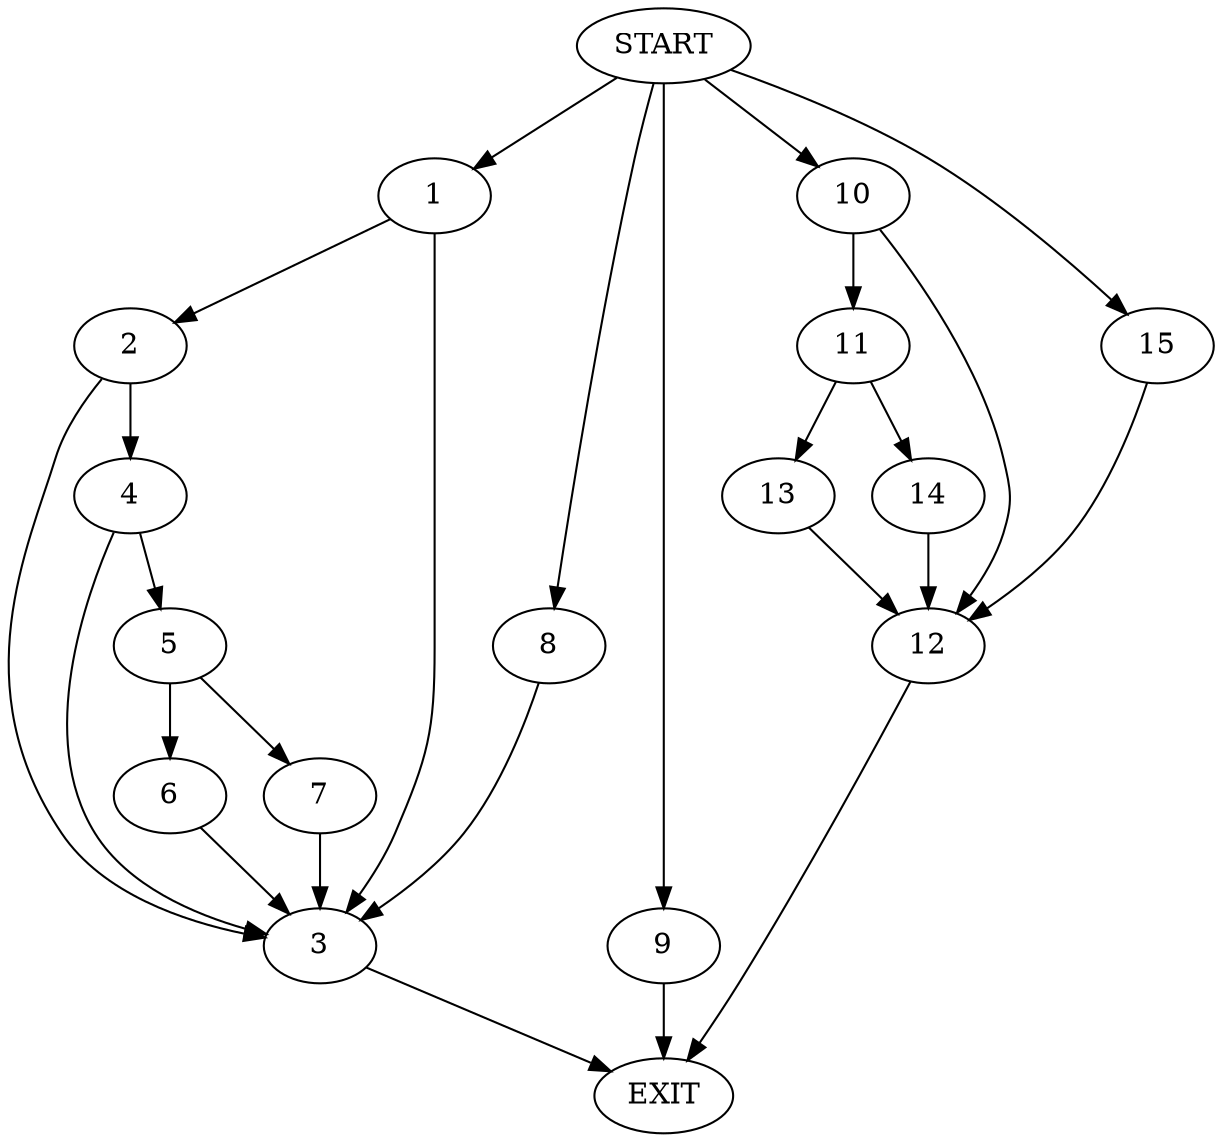 digraph {
0 [label="START"]
16 [label="EXIT"]
0 -> 1
1 -> 2
1 -> 3
2 -> 3
2 -> 4
3 -> 16
4 -> 3
4 -> 5
5 -> 6
5 -> 7
7 -> 3
6 -> 3
0 -> 8
8 -> 3
0 -> 9
9 -> 16
0 -> 10
10 -> 11
10 -> 12
11 -> 13
11 -> 14
12 -> 16
13 -> 12
14 -> 12
0 -> 15
15 -> 12
}

